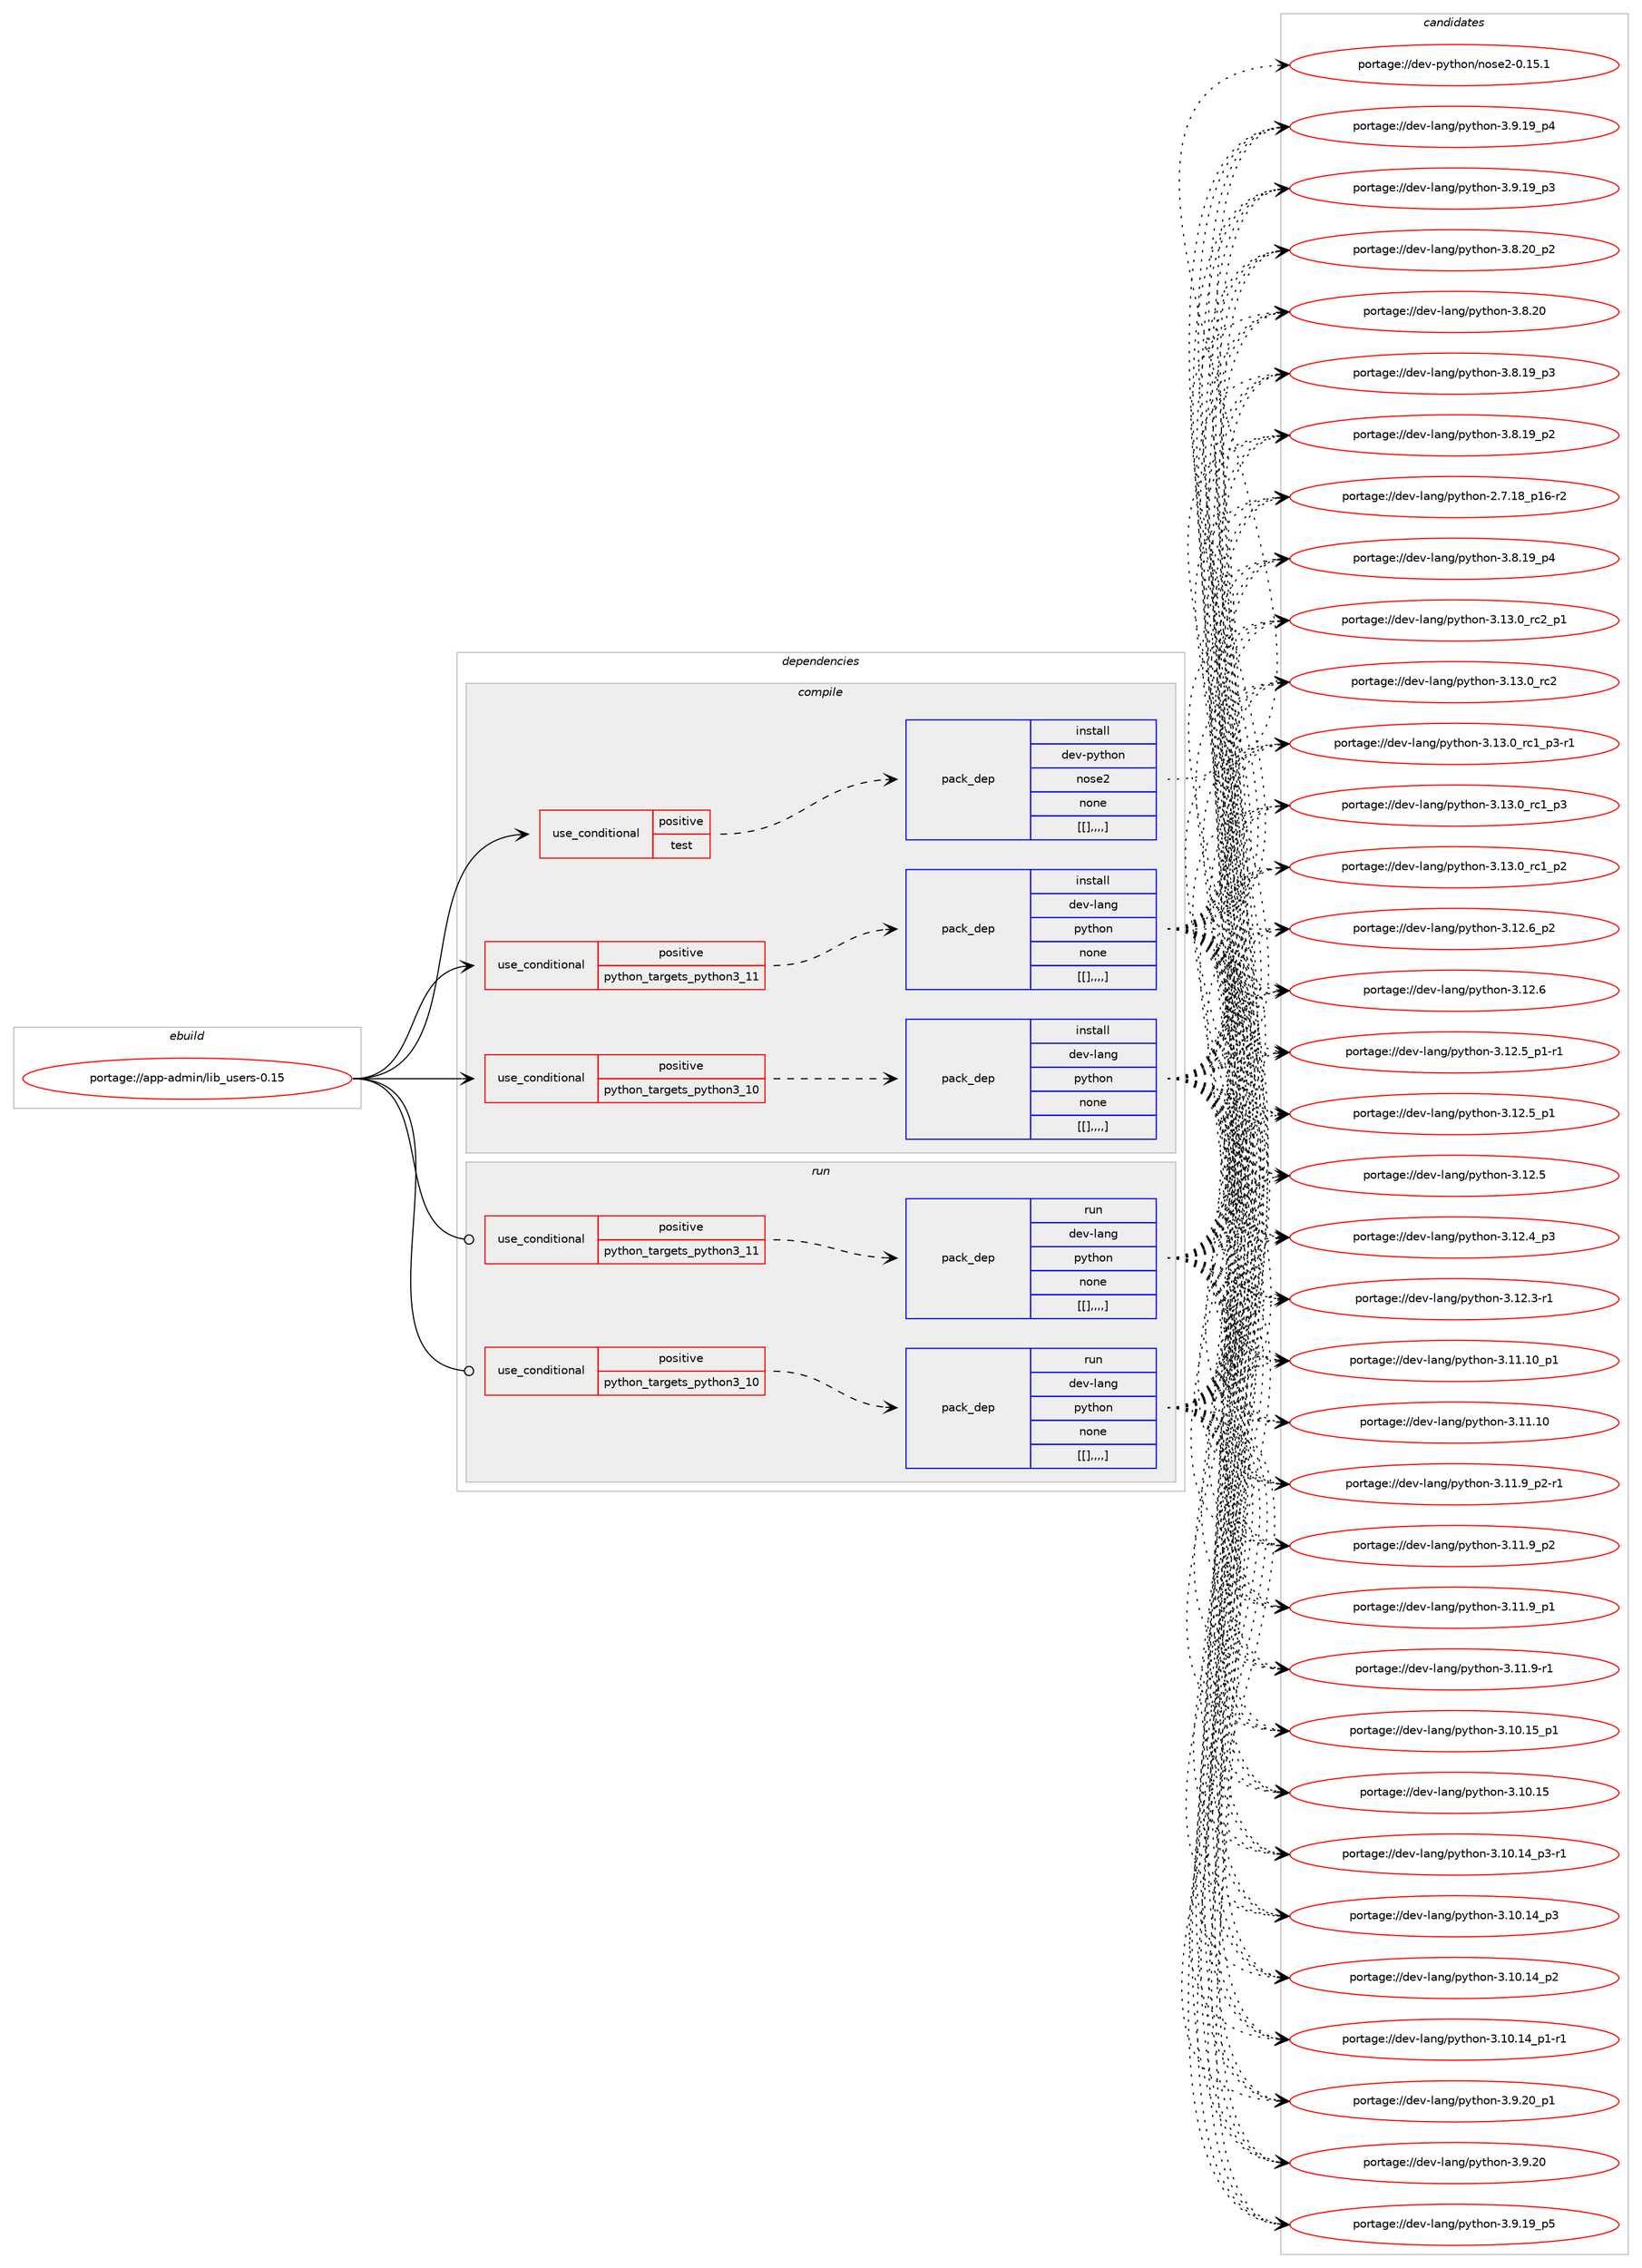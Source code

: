 digraph prolog {

# *************
# Graph options
# *************

newrank=true;
concentrate=true;
compound=true;
graph [rankdir=LR,fontname=Helvetica,fontsize=10,ranksep=1.5];#, ranksep=2.5, nodesep=0.2];
edge  [arrowhead=vee];
node  [fontname=Helvetica,fontsize=10];

# **********
# The ebuild
# **********

subgraph cluster_leftcol {
color=gray;
label=<<i>ebuild</i>>;
id [label="portage://app-admin/lib_users-0.15", color=red, width=4, href="../app-admin/lib_users-0.15.svg"];
}

# ****************
# The dependencies
# ****************

subgraph cluster_midcol {
color=gray;
label=<<i>dependencies</i>>;
subgraph cluster_compile {
fillcolor="#eeeeee";
style=filled;
label=<<i>compile</i>>;
subgraph cond691 {
dependency3071 [label=<<TABLE BORDER="0" CELLBORDER="1" CELLSPACING="0" CELLPADDING="4"><TR><TD ROWSPAN="3" CELLPADDING="10">use_conditional</TD></TR><TR><TD>positive</TD></TR><TR><TD>python_targets_python3_10</TD></TR></TABLE>>, shape=none, color=red];
subgraph pack2371 {
dependency3072 [label=<<TABLE BORDER="0" CELLBORDER="1" CELLSPACING="0" CELLPADDING="4" WIDTH="220"><TR><TD ROWSPAN="6" CELLPADDING="30">pack_dep</TD></TR><TR><TD WIDTH="110">install</TD></TR><TR><TD>dev-lang</TD></TR><TR><TD>python</TD></TR><TR><TD>none</TD></TR><TR><TD>[[],,,,]</TD></TR></TABLE>>, shape=none, color=blue];
}
dependency3071:e -> dependency3072:w [weight=20,style="dashed",arrowhead="vee"];
}
id:e -> dependency3071:w [weight=20,style="solid",arrowhead="vee"];
subgraph cond692 {
dependency3073 [label=<<TABLE BORDER="0" CELLBORDER="1" CELLSPACING="0" CELLPADDING="4"><TR><TD ROWSPAN="3" CELLPADDING="10">use_conditional</TD></TR><TR><TD>positive</TD></TR><TR><TD>python_targets_python3_11</TD></TR></TABLE>>, shape=none, color=red];
subgraph pack2372 {
dependency3074 [label=<<TABLE BORDER="0" CELLBORDER="1" CELLSPACING="0" CELLPADDING="4" WIDTH="220"><TR><TD ROWSPAN="6" CELLPADDING="30">pack_dep</TD></TR><TR><TD WIDTH="110">install</TD></TR><TR><TD>dev-lang</TD></TR><TR><TD>python</TD></TR><TR><TD>none</TD></TR><TR><TD>[[],,,,]</TD></TR></TABLE>>, shape=none, color=blue];
}
dependency3073:e -> dependency3074:w [weight=20,style="dashed",arrowhead="vee"];
}
id:e -> dependency3073:w [weight=20,style="solid",arrowhead="vee"];
subgraph cond693 {
dependency3075 [label=<<TABLE BORDER="0" CELLBORDER="1" CELLSPACING="0" CELLPADDING="4"><TR><TD ROWSPAN="3" CELLPADDING="10">use_conditional</TD></TR><TR><TD>positive</TD></TR><TR><TD>test</TD></TR></TABLE>>, shape=none, color=red];
subgraph pack2373 {
dependency3076 [label=<<TABLE BORDER="0" CELLBORDER="1" CELLSPACING="0" CELLPADDING="4" WIDTH="220"><TR><TD ROWSPAN="6" CELLPADDING="30">pack_dep</TD></TR><TR><TD WIDTH="110">install</TD></TR><TR><TD>dev-python</TD></TR><TR><TD>nose2</TD></TR><TR><TD>none</TD></TR><TR><TD>[[],,,,]</TD></TR></TABLE>>, shape=none, color=blue];
}
dependency3075:e -> dependency3076:w [weight=20,style="dashed",arrowhead="vee"];
}
id:e -> dependency3075:w [weight=20,style="solid",arrowhead="vee"];
}
subgraph cluster_compileandrun {
fillcolor="#eeeeee";
style=filled;
label=<<i>compile and run</i>>;
}
subgraph cluster_run {
fillcolor="#eeeeee";
style=filled;
label=<<i>run</i>>;
subgraph cond694 {
dependency3077 [label=<<TABLE BORDER="0" CELLBORDER="1" CELLSPACING="0" CELLPADDING="4"><TR><TD ROWSPAN="3" CELLPADDING="10">use_conditional</TD></TR><TR><TD>positive</TD></TR><TR><TD>python_targets_python3_10</TD></TR></TABLE>>, shape=none, color=red];
subgraph pack2374 {
dependency3078 [label=<<TABLE BORDER="0" CELLBORDER="1" CELLSPACING="0" CELLPADDING="4" WIDTH="220"><TR><TD ROWSPAN="6" CELLPADDING="30">pack_dep</TD></TR><TR><TD WIDTH="110">run</TD></TR><TR><TD>dev-lang</TD></TR><TR><TD>python</TD></TR><TR><TD>none</TD></TR><TR><TD>[[],,,,]</TD></TR></TABLE>>, shape=none, color=blue];
}
dependency3077:e -> dependency3078:w [weight=20,style="dashed",arrowhead="vee"];
}
id:e -> dependency3077:w [weight=20,style="solid",arrowhead="odot"];
subgraph cond695 {
dependency3079 [label=<<TABLE BORDER="0" CELLBORDER="1" CELLSPACING="0" CELLPADDING="4"><TR><TD ROWSPAN="3" CELLPADDING="10">use_conditional</TD></TR><TR><TD>positive</TD></TR><TR><TD>python_targets_python3_11</TD></TR></TABLE>>, shape=none, color=red];
subgraph pack2375 {
dependency3080 [label=<<TABLE BORDER="0" CELLBORDER="1" CELLSPACING="0" CELLPADDING="4" WIDTH="220"><TR><TD ROWSPAN="6" CELLPADDING="30">pack_dep</TD></TR><TR><TD WIDTH="110">run</TD></TR><TR><TD>dev-lang</TD></TR><TR><TD>python</TD></TR><TR><TD>none</TD></TR><TR><TD>[[],,,,]</TD></TR></TABLE>>, shape=none, color=blue];
}
dependency3079:e -> dependency3080:w [weight=20,style="dashed",arrowhead="vee"];
}
id:e -> dependency3079:w [weight=20,style="solid",arrowhead="odot"];
}
}

# **************
# The candidates
# **************

subgraph cluster_choices {
rank=same;
color=gray;
label=<<i>candidates</i>>;

subgraph choice2371 {
color=black;
nodesep=1;
choice100101118451089711010347112121116104111110455146495146489511499509511249 [label="portage://dev-lang/python-3.13.0_rc2_p1", color=red, width=4,href="../dev-lang/python-3.13.0_rc2_p1.svg"];
choice10010111845108971101034711212111610411111045514649514648951149950 [label="portage://dev-lang/python-3.13.0_rc2", color=red, width=4,href="../dev-lang/python-3.13.0_rc2.svg"];
choice1001011184510897110103471121211161041111104551464951464895114994995112514511449 [label="portage://dev-lang/python-3.13.0_rc1_p3-r1", color=red, width=4,href="../dev-lang/python-3.13.0_rc1_p3-r1.svg"];
choice100101118451089711010347112121116104111110455146495146489511499499511251 [label="portage://dev-lang/python-3.13.0_rc1_p3", color=red, width=4,href="../dev-lang/python-3.13.0_rc1_p3.svg"];
choice100101118451089711010347112121116104111110455146495146489511499499511250 [label="portage://dev-lang/python-3.13.0_rc1_p2", color=red, width=4,href="../dev-lang/python-3.13.0_rc1_p2.svg"];
choice100101118451089711010347112121116104111110455146495046549511250 [label="portage://dev-lang/python-3.12.6_p2", color=red, width=4,href="../dev-lang/python-3.12.6_p2.svg"];
choice10010111845108971101034711212111610411111045514649504654 [label="portage://dev-lang/python-3.12.6", color=red, width=4,href="../dev-lang/python-3.12.6.svg"];
choice1001011184510897110103471121211161041111104551464950465395112494511449 [label="portage://dev-lang/python-3.12.5_p1-r1", color=red, width=4,href="../dev-lang/python-3.12.5_p1-r1.svg"];
choice100101118451089711010347112121116104111110455146495046539511249 [label="portage://dev-lang/python-3.12.5_p1", color=red, width=4,href="../dev-lang/python-3.12.5_p1.svg"];
choice10010111845108971101034711212111610411111045514649504653 [label="portage://dev-lang/python-3.12.5", color=red, width=4,href="../dev-lang/python-3.12.5.svg"];
choice100101118451089711010347112121116104111110455146495046529511251 [label="portage://dev-lang/python-3.12.4_p3", color=red, width=4,href="../dev-lang/python-3.12.4_p3.svg"];
choice100101118451089711010347112121116104111110455146495046514511449 [label="portage://dev-lang/python-3.12.3-r1", color=red, width=4,href="../dev-lang/python-3.12.3-r1.svg"];
choice10010111845108971101034711212111610411111045514649494649489511249 [label="portage://dev-lang/python-3.11.10_p1", color=red, width=4,href="../dev-lang/python-3.11.10_p1.svg"];
choice1001011184510897110103471121211161041111104551464949464948 [label="portage://dev-lang/python-3.11.10", color=red, width=4,href="../dev-lang/python-3.11.10.svg"];
choice1001011184510897110103471121211161041111104551464949465795112504511449 [label="portage://dev-lang/python-3.11.9_p2-r1", color=red, width=4,href="../dev-lang/python-3.11.9_p2-r1.svg"];
choice100101118451089711010347112121116104111110455146494946579511250 [label="portage://dev-lang/python-3.11.9_p2", color=red, width=4,href="../dev-lang/python-3.11.9_p2.svg"];
choice100101118451089711010347112121116104111110455146494946579511249 [label="portage://dev-lang/python-3.11.9_p1", color=red, width=4,href="../dev-lang/python-3.11.9_p1.svg"];
choice100101118451089711010347112121116104111110455146494946574511449 [label="portage://dev-lang/python-3.11.9-r1", color=red, width=4,href="../dev-lang/python-3.11.9-r1.svg"];
choice10010111845108971101034711212111610411111045514649484649539511249 [label="portage://dev-lang/python-3.10.15_p1", color=red, width=4,href="../dev-lang/python-3.10.15_p1.svg"];
choice1001011184510897110103471121211161041111104551464948464953 [label="portage://dev-lang/python-3.10.15", color=red, width=4,href="../dev-lang/python-3.10.15.svg"];
choice100101118451089711010347112121116104111110455146494846495295112514511449 [label="portage://dev-lang/python-3.10.14_p3-r1", color=red, width=4,href="../dev-lang/python-3.10.14_p3-r1.svg"];
choice10010111845108971101034711212111610411111045514649484649529511251 [label="portage://dev-lang/python-3.10.14_p3", color=red, width=4,href="../dev-lang/python-3.10.14_p3.svg"];
choice10010111845108971101034711212111610411111045514649484649529511250 [label="portage://dev-lang/python-3.10.14_p2", color=red, width=4,href="../dev-lang/python-3.10.14_p2.svg"];
choice100101118451089711010347112121116104111110455146494846495295112494511449 [label="portage://dev-lang/python-3.10.14_p1-r1", color=red, width=4,href="../dev-lang/python-3.10.14_p1-r1.svg"];
choice100101118451089711010347112121116104111110455146574650489511249 [label="portage://dev-lang/python-3.9.20_p1", color=red, width=4,href="../dev-lang/python-3.9.20_p1.svg"];
choice10010111845108971101034711212111610411111045514657465048 [label="portage://dev-lang/python-3.9.20", color=red, width=4,href="../dev-lang/python-3.9.20.svg"];
choice100101118451089711010347112121116104111110455146574649579511253 [label="portage://dev-lang/python-3.9.19_p5", color=red, width=4,href="../dev-lang/python-3.9.19_p5.svg"];
choice100101118451089711010347112121116104111110455146574649579511252 [label="portage://dev-lang/python-3.9.19_p4", color=red, width=4,href="../dev-lang/python-3.9.19_p4.svg"];
choice100101118451089711010347112121116104111110455146574649579511251 [label="portage://dev-lang/python-3.9.19_p3", color=red, width=4,href="../dev-lang/python-3.9.19_p3.svg"];
choice100101118451089711010347112121116104111110455146564650489511250 [label="portage://dev-lang/python-3.8.20_p2", color=red, width=4,href="../dev-lang/python-3.8.20_p2.svg"];
choice10010111845108971101034711212111610411111045514656465048 [label="portage://dev-lang/python-3.8.20", color=red, width=4,href="../dev-lang/python-3.8.20.svg"];
choice100101118451089711010347112121116104111110455146564649579511252 [label="portage://dev-lang/python-3.8.19_p4", color=red, width=4,href="../dev-lang/python-3.8.19_p4.svg"];
choice100101118451089711010347112121116104111110455146564649579511251 [label="portage://dev-lang/python-3.8.19_p3", color=red, width=4,href="../dev-lang/python-3.8.19_p3.svg"];
choice100101118451089711010347112121116104111110455146564649579511250 [label="portage://dev-lang/python-3.8.19_p2", color=red, width=4,href="../dev-lang/python-3.8.19_p2.svg"];
choice100101118451089711010347112121116104111110455046554649569511249544511450 [label="portage://dev-lang/python-2.7.18_p16-r2", color=red, width=4,href="../dev-lang/python-2.7.18_p16-r2.svg"];
dependency3072:e -> choice100101118451089711010347112121116104111110455146495146489511499509511249:w [style=dotted,weight="100"];
dependency3072:e -> choice10010111845108971101034711212111610411111045514649514648951149950:w [style=dotted,weight="100"];
dependency3072:e -> choice1001011184510897110103471121211161041111104551464951464895114994995112514511449:w [style=dotted,weight="100"];
dependency3072:e -> choice100101118451089711010347112121116104111110455146495146489511499499511251:w [style=dotted,weight="100"];
dependency3072:e -> choice100101118451089711010347112121116104111110455146495146489511499499511250:w [style=dotted,weight="100"];
dependency3072:e -> choice100101118451089711010347112121116104111110455146495046549511250:w [style=dotted,weight="100"];
dependency3072:e -> choice10010111845108971101034711212111610411111045514649504654:w [style=dotted,weight="100"];
dependency3072:e -> choice1001011184510897110103471121211161041111104551464950465395112494511449:w [style=dotted,weight="100"];
dependency3072:e -> choice100101118451089711010347112121116104111110455146495046539511249:w [style=dotted,weight="100"];
dependency3072:e -> choice10010111845108971101034711212111610411111045514649504653:w [style=dotted,weight="100"];
dependency3072:e -> choice100101118451089711010347112121116104111110455146495046529511251:w [style=dotted,weight="100"];
dependency3072:e -> choice100101118451089711010347112121116104111110455146495046514511449:w [style=dotted,weight="100"];
dependency3072:e -> choice10010111845108971101034711212111610411111045514649494649489511249:w [style=dotted,weight="100"];
dependency3072:e -> choice1001011184510897110103471121211161041111104551464949464948:w [style=dotted,weight="100"];
dependency3072:e -> choice1001011184510897110103471121211161041111104551464949465795112504511449:w [style=dotted,weight="100"];
dependency3072:e -> choice100101118451089711010347112121116104111110455146494946579511250:w [style=dotted,weight="100"];
dependency3072:e -> choice100101118451089711010347112121116104111110455146494946579511249:w [style=dotted,weight="100"];
dependency3072:e -> choice100101118451089711010347112121116104111110455146494946574511449:w [style=dotted,weight="100"];
dependency3072:e -> choice10010111845108971101034711212111610411111045514649484649539511249:w [style=dotted,weight="100"];
dependency3072:e -> choice1001011184510897110103471121211161041111104551464948464953:w [style=dotted,weight="100"];
dependency3072:e -> choice100101118451089711010347112121116104111110455146494846495295112514511449:w [style=dotted,weight="100"];
dependency3072:e -> choice10010111845108971101034711212111610411111045514649484649529511251:w [style=dotted,weight="100"];
dependency3072:e -> choice10010111845108971101034711212111610411111045514649484649529511250:w [style=dotted,weight="100"];
dependency3072:e -> choice100101118451089711010347112121116104111110455146494846495295112494511449:w [style=dotted,weight="100"];
dependency3072:e -> choice100101118451089711010347112121116104111110455146574650489511249:w [style=dotted,weight="100"];
dependency3072:e -> choice10010111845108971101034711212111610411111045514657465048:w [style=dotted,weight="100"];
dependency3072:e -> choice100101118451089711010347112121116104111110455146574649579511253:w [style=dotted,weight="100"];
dependency3072:e -> choice100101118451089711010347112121116104111110455146574649579511252:w [style=dotted,weight="100"];
dependency3072:e -> choice100101118451089711010347112121116104111110455146574649579511251:w [style=dotted,weight="100"];
dependency3072:e -> choice100101118451089711010347112121116104111110455146564650489511250:w [style=dotted,weight="100"];
dependency3072:e -> choice10010111845108971101034711212111610411111045514656465048:w [style=dotted,weight="100"];
dependency3072:e -> choice100101118451089711010347112121116104111110455146564649579511252:w [style=dotted,weight="100"];
dependency3072:e -> choice100101118451089711010347112121116104111110455146564649579511251:w [style=dotted,weight="100"];
dependency3072:e -> choice100101118451089711010347112121116104111110455146564649579511250:w [style=dotted,weight="100"];
dependency3072:e -> choice100101118451089711010347112121116104111110455046554649569511249544511450:w [style=dotted,weight="100"];
}
subgraph choice2372 {
color=black;
nodesep=1;
choice100101118451089711010347112121116104111110455146495146489511499509511249 [label="portage://dev-lang/python-3.13.0_rc2_p1", color=red, width=4,href="../dev-lang/python-3.13.0_rc2_p1.svg"];
choice10010111845108971101034711212111610411111045514649514648951149950 [label="portage://dev-lang/python-3.13.0_rc2", color=red, width=4,href="../dev-lang/python-3.13.0_rc2.svg"];
choice1001011184510897110103471121211161041111104551464951464895114994995112514511449 [label="portage://dev-lang/python-3.13.0_rc1_p3-r1", color=red, width=4,href="../dev-lang/python-3.13.0_rc1_p3-r1.svg"];
choice100101118451089711010347112121116104111110455146495146489511499499511251 [label="portage://dev-lang/python-3.13.0_rc1_p3", color=red, width=4,href="../dev-lang/python-3.13.0_rc1_p3.svg"];
choice100101118451089711010347112121116104111110455146495146489511499499511250 [label="portage://dev-lang/python-3.13.0_rc1_p2", color=red, width=4,href="../dev-lang/python-3.13.0_rc1_p2.svg"];
choice100101118451089711010347112121116104111110455146495046549511250 [label="portage://dev-lang/python-3.12.6_p2", color=red, width=4,href="../dev-lang/python-3.12.6_p2.svg"];
choice10010111845108971101034711212111610411111045514649504654 [label="portage://dev-lang/python-3.12.6", color=red, width=4,href="../dev-lang/python-3.12.6.svg"];
choice1001011184510897110103471121211161041111104551464950465395112494511449 [label="portage://dev-lang/python-3.12.5_p1-r1", color=red, width=4,href="../dev-lang/python-3.12.5_p1-r1.svg"];
choice100101118451089711010347112121116104111110455146495046539511249 [label="portage://dev-lang/python-3.12.5_p1", color=red, width=4,href="../dev-lang/python-3.12.5_p1.svg"];
choice10010111845108971101034711212111610411111045514649504653 [label="portage://dev-lang/python-3.12.5", color=red, width=4,href="../dev-lang/python-3.12.5.svg"];
choice100101118451089711010347112121116104111110455146495046529511251 [label="portage://dev-lang/python-3.12.4_p3", color=red, width=4,href="../dev-lang/python-3.12.4_p3.svg"];
choice100101118451089711010347112121116104111110455146495046514511449 [label="portage://dev-lang/python-3.12.3-r1", color=red, width=4,href="../dev-lang/python-3.12.3-r1.svg"];
choice10010111845108971101034711212111610411111045514649494649489511249 [label="portage://dev-lang/python-3.11.10_p1", color=red, width=4,href="../dev-lang/python-3.11.10_p1.svg"];
choice1001011184510897110103471121211161041111104551464949464948 [label="portage://dev-lang/python-3.11.10", color=red, width=4,href="../dev-lang/python-3.11.10.svg"];
choice1001011184510897110103471121211161041111104551464949465795112504511449 [label="portage://dev-lang/python-3.11.9_p2-r1", color=red, width=4,href="../dev-lang/python-3.11.9_p2-r1.svg"];
choice100101118451089711010347112121116104111110455146494946579511250 [label="portage://dev-lang/python-3.11.9_p2", color=red, width=4,href="../dev-lang/python-3.11.9_p2.svg"];
choice100101118451089711010347112121116104111110455146494946579511249 [label="portage://dev-lang/python-3.11.9_p1", color=red, width=4,href="../dev-lang/python-3.11.9_p1.svg"];
choice100101118451089711010347112121116104111110455146494946574511449 [label="portage://dev-lang/python-3.11.9-r1", color=red, width=4,href="../dev-lang/python-3.11.9-r1.svg"];
choice10010111845108971101034711212111610411111045514649484649539511249 [label="portage://dev-lang/python-3.10.15_p1", color=red, width=4,href="../dev-lang/python-3.10.15_p1.svg"];
choice1001011184510897110103471121211161041111104551464948464953 [label="portage://dev-lang/python-3.10.15", color=red, width=4,href="../dev-lang/python-3.10.15.svg"];
choice100101118451089711010347112121116104111110455146494846495295112514511449 [label="portage://dev-lang/python-3.10.14_p3-r1", color=red, width=4,href="../dev-lang/python-3.10.14_p3-r1.svg"];
choice10010111845108971101034711212111610411111045514649484649529511251 [label="portage://dev-lang/python-3.10.14_p3", color=red, width=4,href="../dev-lang/python-3.10.14_p3.svg"];
choice10010111845108971101034711212111610411111045514649484649529511250 [label="portage://dev-lang/python-3.10.14_p2", color=red, width=4,href="../dev-lang/python-3.10.14_p2.svg"];
choice100101118451089711010347112121116104111110455146494846495295112494511449 [label="portage://dev-lang/python-3.10.14_p1-r1", color=red, width=4,href="../dev-lang/python-3.10.14_p1-r1.svg"];
choice100101118451089711010347112121116104111110455146574650489511249 [label="portage://dev-lang/python-3.9.20_p1", color=red, width=4,href="../dev-lang/python-3.9.20_p1.svg"];
choice10010111845108971101034711212111610411111045514657465048 [label="portage://dev-lang/python-3.9.20", color=red, width=4,href="../dev-lang/python-3.9.20.svg"];
choice100101118451089711010347112121116104111110455146574649579511253 [label="portage://dev-lang/python-3.9.19_p5", color=red, width=4,href="../dev-lang/python-3.9.19_p5.svg"];
choice100101118451089711010347112121116104111110455146574649579511252 [label="portage://dev-lang/python-3.9.19_p4", color=red, width=4,href="../dev-lang/python-3.9.19_p4.svg"];
choice100101118451089711010347112121116104111110455146574649579511251 [label="portage://dev-lang/python-3.9.19_p3", color=red, width=4,href="../dev-lang/python-3.9.19_p3.svg"];
choice100101118451089711010347112121116104111110455146564650489511250 [label="portage://dev-lang/python-3.8.20_p2", color=red, width=4,href="../dev-lang/python-3.8.20_p2.svg"];
choice10010111845108971101034711212111610411111045514656465048 [label="portage://dev-lang/python-3.8.20", color=red, width=4,href="../dev-lang/python-3.8.20.svg"];
choice100101118451089711010347112121116104111110455146564649579511252 [label="portage://dev-lang/python-3.8.19_p4", color=red, width=4,href="../dev-lang/python-3.8.19_p4.svg"];
choice100101118451089711010347112121116104111110455146564649579511251 [label="portage://dev-lang/python-3.8.19_p3", color=red, width=4,href="../dev-lang/python-3.8.19_p3.svg"];
choice100101118451089711010347112121116104111110455146564649579511250 [label="portage://dev-lang/python-3.8.19_p2", color=red, width=4,href="../dev-lang/python-3.8.19_p2.svg"];
choice100101118451089711010347112121116104111110455046554649569511249544511450 [label="portage://dev-lang/python-2.7.18_p16-r2", color=red, width=4,href="../dev-lang/python-2.7.18_p16-r2.svg"];
dependency3074:e -> choice100101118451089711010347112121116104111110455146495146489511499509511249:w [style=dotted,weight="100"];
dependency3074:e -> choice10010111845108971101034711212111610411111045514649514648951149950:w [style=dotted,weight="100"];
dependency3074:e -> choice1001011184510897110103471121211161041111104551464951464895114994995112514511449:w [style=dotted,weight="100"];
dependency3074:e -> choice100101118451089711010347112121116104111110455146495146489511499499511251:w [style=dotted,weight="100"];
dependency3074:e -> choice100101118451089711010347112121116104111110455146495146489511499499511250:w [style=dotted,weight="100"];
dependency3074:e -> choice100101118451089711010347112121116104111110455146495046549511250:w [style=dotted,weight="100"];
dependency3074:e -> choice10010111845108971101034711212111610411111045514649504654:w [style=dotted,weight="100"];
dependency3074:e -> choice1001011184510897110103471121211161041111104551464950465395112494511449:w [style=dotted,weight="100"];
dependency3074:e -> choice100101118451089711010347112121116104111110455146495046539511249:w [style=dotted,weight="100"];
dependency3074:e -> choice10010111845108971101034711212111610411111045514649504653:w [style=dotted,weight="100"];
dependency3074:e -> choice100101118451089711010347112121116104111110455146495046529511251:w [style=dotted,weight="100"];
dependency3074:e -> choice100101118451089711010347112121116104111110455146495046514511449:w [style=dotted,weight="100"];
dependency3074:e -> choice10010111845108971101034711212111610411111045514649494649489511249:w [style=dotted,weight="100"];
dependency3074:e -> choice1001011184510897110103471121211161041111104551464949464948:w [style=dotted,weight="100"];
dependency3074:e -> choice1001011184510897110103471121211161041111104551464949465795112504511449:w [style=dotted,weight="100"];
dependency3074:e -> choice100101118451089711010347112121116104111110455146494946579511250:w [style=dotted,weight="100"];
dependency3074:e -> choice100101118451089711010347112121116104111110455146494946579511249:w [style=dotted,weight="100"];
dependency3074:e -> choice100101118451089711010347112121116104111110455146494946574511449:w [style=dotted,weight="100"];
dependency3074:e -> choice10010111845108971101034711212111610411111045514649484649539511249:w [style=dotted,weight="100"];
dependency3074:e -> choice1001011184510897110103471121211161041111104551464948464953:w [style=dotted,weight="100"];
dependency3074:e -> choice100101118451089711010347112121116104111110455146494846495295112514511449:w [style=dotted,weight="100"];
dependency3074:e -> choice10010111845108971101034711212111610411111045514649484649529511251:w [style=dotted,weight="100"];
dependency3074:e -> choice10010111845108971101034711212111610411111045514649484649529511250:w [style=dotted,weight="100"];
dependency3074:e -> choice100101118451089711010347112121116104111110455146494846495295112494511449:w [style=dotted,weight="100"];
dependency3074:e -> choice100101118451089711010347112121116104111110455146574650489511249:w [style=dotted,weight="100"];
dependency3074:e -> choice10010111845108971101034711212111610411111045514657465048:w [style=dotted,weight="100"];
dependency3074:e -> choice100101118451089711010347112121116104111110455146574649579511253:w [style=dotted,weight="100"];
dependency3074:e -> choice100101118451089711010347112121116104111110455146574649579511252:w [style=dotted,weight="100"];
dependency3074:e -> choice100101118451089711010347112121116104111110455146574649579511251:w [style=dotted,weight="100"];
dependency3074:e -> choice100101118451089711010347112121116104111110455146564650489511250:w [style=dotted,weight="100"];
dependency3074:e -> choice10010111845108971101034711212111610411111045514656465048:w [style=dotted,weight="100"];
dependency3074:e -> choice100101118451089711010347112121116104111110455146564649579511252:w [style=dotted,weight="100"];
dependency3074:e -> choice100101118451089711010347112121116104111110455146564649579511251:w [style=dotted,weight="100"];
dependency3074:e -> choice100101118451089711010347112121116104111110455146564649579511250:w [style=dotted,weight="100"];
dependency3074:e -> choice100101118451089711010347112121116104111110455046554649569511249544511450:w [style=dotted,weight="100"];
}
subgraph choice2373 {
color=black;
nodesep=1;
choice10010111845112121116104111110471101111151015045484649534649 [label="portage://dev-python/nose2-0.15.1", color=red, width=4,href="../dev-python/nose2-0.15.1.svg"];
dependency3076:e -> choice10010111845112121116104111110471101111151015045484649534649:w [style=dotted,weight="100"];
}
subgraph choice2374 {
color=black;
nodesep=1;
choice100101118451089711010347112121116104111110455146495146489511499509511249 [label="portage://dev-lang/python-3.13.0_rc2_p1", color=red, width=4,href="../dev-lang/python-3.13.0_rc2_p1.svg"];
choice10010111845108971101034711212111610411111045514649514648951149950 [label="portage://dev-lang/python-3.13.0_rc2", color=red, width=4,href="../dev-lang/python-3.13.0_rc2.svg"];
choice1001011184510897110103471121211161041111104551464951464895114994995112514511449 [label="portage://dev-lang/python-3.13.0_rc1_p3-r1", color=red, width=4,href="../dev-lang/python-3.13.0_rc1_p3-r1.svg"];
choice100101118451089711010347112121116104111110455146495146489511499499511251 [label="portage://dev-lang/python-3.13.0_rc1_p3", color=red, width=4,href="../dev-lang/python-3.13.0_rc1_p3.svg"];
choice100101118451089711010347112121116104111110455146495146489511499499511250 [label="portage://dev-lang/python-3.13.0_rc1_p2", color=red, width=4,href="../dev-lang/python-3.13.0_rc1_p2.svg"];
choice100101118451089711010347112121116104111110455146495046549511250 [label="portage://dev-lang/python-3.12.6_p2", color=red, width=4,href="../dev-lang/python-3.12.6_p2.svg"];
choice10010111845108971101034711212111610411111045514649504654 [label="portage://dev-lang/python-3.12.6", color=red, width=4,href="../dev-lang/python-3.12.6.svg"];
choice1001011184510897110103471121211161041111104551464950465395112494511449 [label="portage://dev-lang/python-3.12.5_p1-r1", color=red, width=4,href="../dev-lang/python-3.12.5_p1-r1.svg"];
choice100101118451089711010347112121116104111110455146495046539511249 [label="portage://dev-lang/python-3.12.5_p1", color=red, width=4,href="../dev-lang/python-3.12.5_p1.svg"];
choice10010111845108971101034711212111610411111045514649504653 [label="portage://dev-lang/python-3.12.5", color=red, width=4,href="../dev-lang/python-3.12.5.svg"];
choice100101118451089711010347112121116104111110455146495046529511251 [label="portage://dev-lang/python-3.12.4_p3", color=red, width=4,href="../dev-lang/python-3.12.4_p3.svg"];
choice100101118451089711010347112121116104111110455146495046514511449 [label="portage://dev-lang/python-3.12.3-r1", color=red, width=4,href="../dev-lang/python-3.12.3-r1.svg"];
choice10010111845108971101034711212111610411111045514649494649489511249 [label="portage://dev-lang/python-3.11.10_p1", color=red, width=4,href="../dev-lang/python-3.11.10_p1.svg"];
choice1001011184510897110103471121211161041111104551464949464948 [label="portage://dev-lang/python-3.11.10", color=red, width=4,href="../dev-lang/python-3.11.10.svg"];
choice1001011184510897110103471121211161041111104551464949465795112504511449 [label="portage://dev-lang/python-3.11.9_p2-r1", color=red, width=4,href="../dev-lang/python-3.11.9_p2-r1.svg"];
choice100101118451089711010347112121116104111110455146494946579511250 [label="portage://dev-lang/python-3.11.9_p2", color=red, width=4,href="../dev-lang/python-3.11.9_p2.svg"];
choice100101118451089711010347112121116104111110455146494946579511249 [label="portage://dev-lang/python-3.11.9_p1", color=red, width=4,href="../dev-lang/python-3.11.9_p1.svg"];
choice100101118451089711010347112121116104111110455146494946574511449 [label="portage://dev-lang/python-3.11.9-r1", color=red, width=4,href="../dev-lang/python-3.11.9-r1.svg"];
choice10010111845108971101034711212111610411111045514649484649539511249 [label="portage://dev-lang/python-3.10.15_p1", color=red, width=4,href="../dev-lang/python-3.10.15_p1.svg"];
choice1001011184510897110103471121211161041111104551464948464953 [label="portage://dev-lang/python-3.10.15", color=red, width=4,href="../dev-lang/python-3.10.15.svg"];
choice100101118451089711010347112121116104111110455146494846495295112514511449 [label="portage://dev-lang/python-3.10.14_p3-r1", color=red, width=4,href="../dev-lang/python-3.10.14_p3-r1.svg"];
choice10010111845108971101034711212111610411111045514649484649529511251 [label="portage://dev-lang/python-3.10.14_p3", color=red, width=4,href="../dev-lang/python-3.10.14_p3.svg"];
choice10010111845108971101034711212111610411111045514649484649529511250 [label="portage://dev-lang/python-3.10.14_p2", color=red, width=4,href="../dev-lang/python-3.10.14_p2.svg"];
choice100101118451089711010347112121116104111110455146494846495295112494511449 [label="portage://dev-lang/python-3.10.14_p1-r1", color=red, width=4,href="../dev-lang/python-3.10.14_p1-r1.svg"];
choice100101118451089711010347112121116104111110455146574650489511249 [label="portage://dev-lang/python-3.9.20_p1", color=red, width=4,href="../dev-lang/python-3.9.20_p1.svg"];
choice10010111845108971101034711212111610411111045514657465048 [label="portage://dev-lang/python-3.9.20", color=red, width=4,href="../dev-lang/python-3.9.20.svg"];
choice100101118451089711010347112121116104111110455146574649579511253 [label="portage://dev-lang/python-3.9.19_p5", color=red, width=4,href="../dev-lang/python-3.9.19_p5.svg"];
choice100101118451089711010347112121116104111110455146574649579511252 [label="portage://dev-lang/python-3.9.19_p4", color=red, width=4,href="../dev-lang/python-3.9.19_p4.svg"];
choice100101118451089711010347112121116104111110455146574649579511251 [label="portage://dev-lang/python-3.9.19_p3", color=red, width=4,href="../dev-lang/python-3.9.19_p3.svg"];
choice100101118451089711010347112121116104111110455146564650489511250 [label="portage://dev-lang/python-3.8.20_p2", color=red, width=4,href="../dev-lang/python-3.8.20_p2.svg"];
choice10010111845108971101034711212111610411111045514656465048 [label="portage://dev-lang/python-3.8.20", color=red, width=4,href="../dev-lang/python-3.8.20.svg"];
choice100101118451089711010347112121116104111110455146564649579511252 [label="portage://dev-lang/python-3.8.19_p4", color=red, width=4,href="../dev-lang/python-3.8.19_p4.svg"];
choice100101118451089711010347112121116104111110455146564649579511251 [label="portage://dev-lang/python-3.8.19_p3", color=red, width=4,href="../dev-lang/python-3.8.19_p3.svg"];
choice100101118451089711010347112121116104111110455146564649579511250 [label="portage://dev-lang/python-3.8.19_p2", color=red, width=4,href="../dev-lang/python-3.8.19_p2.svg"];
choice100101118451089711010347112121116104111110455046554649569511249544511450 [label="portage://dev-lang/python-2.7.18_p16-r2", color=red, width=4,href="../dev-lang/python-2.7.18_p16-r2.svg"];
dependency3078:e -> choice100101118451089711010347112121116104111110455146495146489511499509511249:w [style=dotted,weight="100"];
dependency3078:e -> choice10010111845108971101034711212111610411111045514649514648951149950:w [style=dotted,weight="100"];
dependency3078:e -> choice1001011184510897110103471121211161041111104551464951464895114994995112514511449:w [style=dotted,weight="100"];
dependency3078:e -> choice100101118451089711010347112121116104111110455146495146489511499499511251:w [style=dotted,weight="100"];
dependency3078:e -> choice100101118451089711010347112121116104111110455146495146489511499499511250:w [style=dotted,weight="100"];
dependency3078:e -> choice100101118451089711010347112121116104111110455146495046549511250:w [style=dotted,weight="100"];
dependency3078:e -> choice10010111845108971101034711212111610411111045514649504654:w [style=dotted,weight="100"];
dependency3078:e -> choice1001011184510897110103471121211161041111104551464950465395112494511449:w [style=dotted,weight="100"];
dependency3078:e -> choice100101118451089711010347112121116104111110455146495046539511249:w [style=dotted,weight="100"];
dependency3078:e -> choice10010111845108971101034711212111610411111045514649504653:w [style=dotted,weight="100"];
dependency3078:e -> choice100101118451089711010347112121116104111110455146495046529511251:w [style=dotted,weight="100"];
dependency3078:e -> choice100101118451089711010347112121116104111110455146495046514511449:w [style=dotted,weight="100"];
dependency3078:e -> choice10010111845108971101034711212111610411111045514649494649489511249:w [style=dotted,weight="100"];
dependency3078:e -> choice1001011184510897110103471121211161041111104551464949464948:w [style=dotted,weight="100"];
dependency3078:e -> choice1001011184510897110103471121211161041111104551464949465795112504511449:w [style=dotted,weight="100"];
dependency3078:e -> choice100101118451089711010347112121116104111110455146494946579511250:w [style=dotted,weight="100"];
dependency3078:e -> choice100101118451089711010347112121116104111110455146494946579511249:w [style=dotted,weight="100"];
dependency3078:e -> choice100101118451089711010347112121116104111110455146494946574511449:w [style=dotted,weight="100"];
dependency3078:e -> choice10010111845108971101034711212111610411111045514649484649539511249:w [style=dotted,weight="100"];
dependency3078:e -> choice1001011184510897110103471121211161041111104551464948464953:w [style=dotted,weight="100"];
dependency3078:e -> choice100101118451089711010347112121116104111110455146494846495295112514511449:w [style=dotted,weight="100"];
dependency3078:e -> choice10010111845108971101034711212111610411111045514649484649529511251:w [style=dotted,weight="100"];
dependency3078:e -> choice10010111845108971101034711212111610411111045514649484649529511250:w [style=dotted,weight="100"];
dependency3078:e -> choice100101118451089711010347112121116104111110455146494846495295112494511449:w [style=dotted,weight="100"];
dependency3078:e -> choice100101118451089711010347112121116104111110455146574650489511249:w [style=dotted,weight="100"];
dependency3078:e -> choice10010111845108971101034711212111610411111045514657465048:w [style=dotted,weight="100"];
dependency3078:e -> choice100101118451089711010347112121116104111110455146574649579511253:w [style=dotted,weight="100"];
dependency3078:e -> choice100101118451089711010347112121116104111110455146574649579511252:w [style=dotted,weight="100"];
dependency3078:e -> choice100101118451089711010347112121116104111110455146574649579511251:w [style=dotted,weight="100"];
dependency3078:e -> choice100101118451089711010347112121116104111110455146564650489511250:w [style=dotted,weight="100"];
dependency3078:e -> choice10010111845108971101034711212111610411111045514656465048:w [style=dotted,weight="100"];
dependency3078:e -> choice100101118451089711010347112121116104111110455146564649579511252:w [style=dotted,weight="100"];
dependency3078:e -> choice100101118451089711010347112121116104111110455146564649579511251:w [style=dotted,weight="100"];
dependency3078:e -> choice100101118451089711010347112121116104111110455146564649579511250:w [style=dotted,weight="100"];
dependency3078:e -> choice100101118451089711010347112121116104111110455046554649569511249544511450:w [style=dotted,weight="100"];
}
subgraph choice2375 {
color=black;
nodesep=1;
choice100101118451089711010347112121116104111110455146495146489511499509511249 [label="portage://dev-lang/python-3.13.0_rc2_p1", color=red, width=4,href="../dev-lang/python-3.13.0_rc2_p1.svg"];
choice10010111845108971101034711212111610411111045514649514648951149950 [label="portage://dev-lang/python-3.13.0_rc2", color=red, width=4,href="../dev-lang/python-3.13.0_rc2.svg"];
choice1001011184510897110103471121211161041111104551464951464895114994995112514511449 [label="portage://dev-lang/python-3.13.0_rc1_p3-r1", color=red, width=4,href="../dev-lang/python-3.13.0_rc1_p3-r1.svg"];
choice100101118451089711010347112121116104111110455146495146489511499499511251 [label="portage://dev-lang/python-3.13.0_rc1_p3", color=red, width=4,href="../dev-lang/python-3.13.0_rc1_p3.svg"];
choice100101118451089711010347112121116104111110455146495146489511499499511250 [label="portage://dev-lang/python-3.13.0_rc1_p2", color=red, width=4,href="../dev-lang/python-3.13.0_rc1_p2.svg"];
choice100101118451089711010347112121116104111110455146495046549511250 [label="portage://dev-lang/python-3.12.6_p2", color=red, width=4,href="../dev-lang/python-3.12.6_p2.svg"];
choice10010111845108971101034711212111610411111045514649504654 [label="portage://dev-lang/python-3.12.6", color=red, width=4,href="../dev-lang/python-3.12.6.svg"];
choice1001011184510897110103471121211161041111104551464950465395112494511449 [label="portage://dev-lang/python-3.12.5_p1-r1", color=red, width=4,href="../dev-lang/python-3.12.5_p1-r1.svg"];
choice100101118451089711010347112121116104111110455146495046539511249 [label="portage://dev-lang/python-3.12.5_p1", color=red, width=4,href="../dev-lang/python-3.12.5_p1.svg"];
choice10010111845108971101034711212111610411111045514649504653 [label="portage://dev-lang/python-3.12.5", color=red, width=4,href="../dev-lang/python-3.12.5.svg"];
choice100101118451089711010347112121116104111110455146495046529511251 [label="portage://dev-lang/python-3.12.4_p3", color=red, width=4,href="../dev-lang/python-3.12.4_p3.svg"];
choice100101118451089711010347112121116104111110455146495046514511449 [label="portage://dev-lang/python-3.12.3-r1", color=red, width=4,href="../dev-lang/python-3.12.3-r1.svg"];
choice10010111845108971101034711212111610411111045514649494649489511249 [label="portage://dev-lang/python-3.11.10_p1", color=red, width=4,href="../dev-lang/python-3.11.10_p1.svg"];
choice1001011184510897110103471121211161041111104551464949464948 [label="portage://dev-lang/python-3.11.10", color=red, width=4,href="../dev-lang/python-3.11.10.svg"];
choice1001011184510897110103471121211161041111104551464949465795112504511449 [label="portage://dev-lang/python-3.11.9_p2-r1", color=red, width=4,href="../dev-lang/python-3.11.9_p2-r1.svg"];
choice100101118451089711010347112121116104111110455146494946579511250 [label="portage://dev-lang/python-3.11.9_p2", color=red, width=4,href="../dev-lang/python-3.11.9_p2.svg"];
choice100101118451089711010347112121116104111110455146494946579511249 [label="portage://dev-lang/python-3.11.9_p1", color=red, width=4,href="../dev-lang/python-3.11.9_p1.svg"];
choice100101118451089711010347112121116104111110455146494946574511449 [label="portage://dev-lang/python-3.11.9-r1", color=red, width=4,href="../dev-lang/python-3.11.9-r1.svg"];
choice10010111845108971101034711212111610411111045514649484649539511249 [label="portage://dev-lang/python-3.10.15_p1", color=red, width=4,href="../dev-lang/python-3.10.15_p1.svg"];
choice1001011184510897110103471121211161041111104551464948464953 [label="portage://dev-lang/python-3.10.15", color=red, width=4,href="../dev-lang/python-3.10.15.svg"];
choice100101118451089711010347112121116104111110455146494846495295112514511449 [label="portage://dev-lang/python-3.10.14_p3-r1", color=red, width=4,href="../dev-lang/python-3.10.14_p3-r1.svg"];
choice10010111845108971101034711212111610411111045514649484649529511251 [label="portage://dev-lang/python-3.10.14_p3", color=red, width=4,href="../dev-lang/python-3.10.14_p3.svg"];
choice10010111845108971101034711212111610411111045514649484649529511250 [label="portage://dev-lang/python-3.10.14_p2", color=red, width=4,href="../dev-lang/python-3.10.14_p2.svg"];
choice100101118451089711010347112121116104111110455146494846495295112494511449 [label="portage://dev-lang/python-3.10.14_p1-r1", color=red, width=4,href="../dev-lang/python-3.10.14_p1-r1.svg"];
choice100101118451089711010347112121116104111110455146574650489511249 [label="portage://dev-lang/python-3.9.20_p1", color=red, width=4,href="../dev-lang/python-3.9.20_p1.svg"];
choice10010111845108971101034711212111610411111045514657465048 [label="portage://dev-lang/python-3.9.20", color=red, width=4,href="../dev-lang/python-3.9.20.svg"];
choice100101118451089711010347112121116104111110455146574649579511253 [label="portage://dev-lang/python-3.9.19_p5", color=red, width=4,href="../dev-lang/python-3.9.19_p5.svg"];
choice100101118451089711010347112121116104111110455146574649579511252 [label="portage://dev-lang/python-3.9.19_p4", color=red, width=4,href="../dev-lang/python-3.9.19_p4.svg"];
choice100101118451089711010347112121116104111110455146574649579511251 [label="portage://dev-lang/python-3.9.19_p3", color=red, width=4,href="../dev-lang/python-3.9.19_p3.svg"];
choice100101118451089711010347112121116104111110455146564650489511250 [label="portage://dev-lang/python-3.8.20_p2", color=red, width=4,href="../dev-lang/python-3.8.20_p2.svg"];
choice10010111845108971101034711212111610411111045514656465048 [label="portage://dev-lang/python-3.8.20", color=red, width=4,href="../dev-lang/python-3.8.20.svg"];
choice100101118451089711010347112121116104111110455146564649579511252 [label="portage://dev-lang/python-3.8.19_p4", color=red, width=4,href="../dev-lang/python-3.8.19_p4.svg"];
choice100101118451089711010347112121116104111110455146564649579511251 [label="portage://dev-lang/python-3.8.19_p3", color=red, width=4,href="../dev-lang/python-3.8.19_p3.svg"];
choice100101118451089711010347112121116104111110455146564649579511250 [label="portage://dev-lang/python-3.8.19_p2", color=red, width=4,href="../dev-lang/python-3.8.19_p2.svg"];
choice100101118451089711010347112121116104111110455046554649569511249544511450 [label="portage://dev-lang/python-2.7.18_p16-r2", color=red, width=4,href="../dev-lang/python-2.7.18_p16-r2.svg"];
dependency3080:e -> choice100101118451089711010347112121116104111110455146495146489511499509511249:w [style=dotted,weight="100"];
dependency3080:e -> choice10010111845108971101034711212111610411111045514649514648951149950:w [style=dotted,weight="100"];
dependency3080:e -> choice1001011184510897110103471121211161041111104551464951464895114994995112514511449:w [style=dotted,weight="100"];
dependency3080:e -> choice100101118451089711010347112121116104111110455146495146489511499499511251:w [style=dotted,weight="100"];
dependency3080:e -> choice100101118451089711010347112121116104111110455146495146489511499499511250:w [style=dotted,weight="100"];
dependency3080:e -> choice100101118451089711010347112121116104111110455146495046549511250:w [style=dotted,weight="100"];
dependency3080:e -> choice10010111845108971101034711212111610411111045514649504654:w [style=dotted,weight="100"];
dependency3080:e -> choice1001011184510897110103471121211161041111104551464950465395112494511449:w [style=dotted,weight="100"];
dependency3080:e -> choice100101118451089711010347112121116104111110455146495046539511249:w [style=dotted,weight="100"];
dependency3080:e -> choice10010111845108971101034711212111610411111045514649504653:w [style=dotted,weight="100"];
dependency3080:e -> choice100101118451089711010347112121116104111110455146495046529511251:w [style=dotted,weight="100"];
dependency3080:e -> choice100101118451089711010347112121116104111110455146495046514511449:w [style=dotted,weight="100"];
dependency3080:e -> choice10010111845108971101034711212111610411111045514649494649489511249:w [style=dotted,weight="100"];
dependency3080:e -> choice1001011184510897110103471121211161041111104551464949464948:w [style=dotted,weight="100"];
dependency3080:e -> choice1001011184510897110103471121211161041111104551464949465795112504511449:w [style=dotted,weight="100"];
dependency3080:e -> choice100101118451089711010347112121116104111110455146494946579511250:w [style=dotted,weight="100"];
dependency3080:e -> choice100101118451089711010347112121116104111110455146494946579511249:w [style=dotted,weight="100"];
dependency3080:e -> choice100101118451089711010347112121116104111110455146494946574511449:w [style=dotted,weight="100"];
dependency3080:e -> choice10010111845108971101034711212111610411111045514649484649539511249:w [style=dotted,weight="100"];
dependency3080:e -> choice1001011184510897110103471121211161041111104551464948464953:w [style=dotted,weight="100"];
dependency3080:e -> choice100101118451089711010347112121116104111110455146494846495295112514511449:w [style=dotted,weight="100"];
dependency3080:e -> choice10010111845108971101034711212111610411111045514649484649529511251:w [style=dotted,weight="100"];
dependency3080:e -> choice10010111845108971101034711212111610411111045514649484649529511250:w [style=dotted,weight="100"];
dependency3080:e -> choice100101118451089711010347112121116104111110455146494846495295112494511449:w [style=dotted,weight="100"];
dependency3080:e -> choice100101118451089711010347112121116104111110455146574650489511249:w [style=dotted,weight="100"];
dependency3080:e -> choice10010111845108971101034711212111610411111045514657465048:w [style=dotted,weight="100"];
dependency3080:e -> choice100101118451089711010347112121116104111110455146574649579511253:w [style=dotted,weight="100"];
dependency3080:e -> choice100101118451089711010347112121116104111110455146574649579511252:w [style=dotted,weight="100"];
dependency3080:e -> choice100101118451089711010347112121116104111110455146574649579511251:w [style=dotted,weight="100"];
dependency3080:e -> choice100101118451089711010347112121116104111110455146564650489511250:w [style=dotted,weight="100"];
dependency3080:e -> choice10010111845108971101034711212111610411111045514656465048:w [style=dotted,weight="100"];
dependency3080:e -> choice100101118451089711010347112121116104111110455146564649579511252:w [style=dotted,weight="100"];
dependency3080:e -> choice100101118451089711010347112121116104111110455146564649579511251:w [style=dotted,weight="100"];
dependency3080:e -> choice100101118451089711010347112121116104111110455146564649579511250:w [style=dotted,weight="100"];
dependency3080:e -> choice100101118451089711010347112121116104111110455046554649569511249544511450:w [style=dotted,weight="100"];
}
}

}
